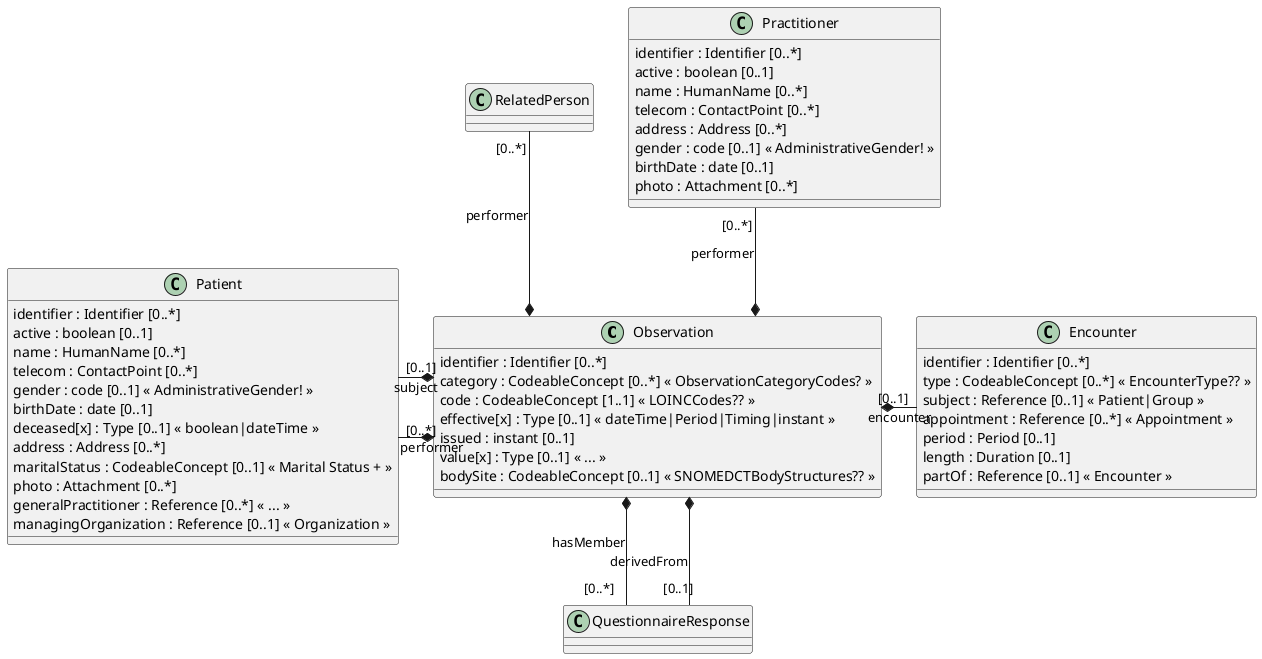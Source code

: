 @startuml
' ========================================
' start: configuration
' ========================================

skinparam linetype ortho

' ========================================
' end: configuration
' ========================================

' ========================================
' start: definition of entities/classes
' ========================================

class Observation {
  identifier : Identifier [0..*]
  category : CodeableConcept [0..*] « ObservationCategoryCodes? »
  code : CodeableConcept [1..1] « LOINCCodes?? »
  effective[x] : Type [0..1] « dateTime|Period|Timing|instant »
  issued : instant [0..1]
  value[x] : Type [0..1] « ... »
  bodySite : CodeableConcept [0..1] « SNOMEDCTBodyStructures?? »
}

class Encounter {
  identifier : Identifier [0..*]
  type : CodeableConcept [0..*] « EncounterType?? »
  subject : Reference [0..1] « Patient|Group »
  appointment : Reference [0..*] « Appointment »
  period : Period [0..1]
  length : Duration [0..1]
  partOf : Reference [0..1] « Encounter »
}

class Patient {
  identifier : Identifier [0..*]
  active : boolean [0..1]
  name : HumanName [0..*]
  telecom : ContactPoint [0..*]
  gender : code [0..1] « AdministrativeGender! »
  birthDate : date [0..1]
  deceased[x] : Type [0..1] « boolean|dateTime »
  address : Address [0..*]
  maritalStatus : CodeableConcept [0..1] « Marital Status + »
  photo : Attachment [0..*]
  generalPractitioner : Reference [0..*] « ... »
  managingOrganization : Reference [0..1] « Organization »
}

class Practitioner {
  identifier : Identifier [0..*]
  active : boolean [0..1]
  name : HumanName [0..*]
  telecom : ContactPoint [0..*]
  address : Address [0..*]
  gender : code [0..1] « AdministrativeGender! »
  birthDate : date [0..1]
  photo : Attachment [0..*]
}

' ========================================
' end: definition of entities/classes
' ========================================

' ========================================
' start: definition of associations
' ========================================

Observation *-l- "[0..1]" Patient : subject
Observation *-r- "[0..1]" Encounter : encounter
Observation *-u- "[0..*]" Practitioner : performer
Observation *-u- "[0..*]" Patient : performer
Observation *-u- "[0..*]" RelatedPerson : performer
'Observation *-- "[0..*]" Observation : hasMember
Observation *-d- "[0..*]" QuestionnaireResponse : hasMember
'Observation *-- "[0..*]" Observation : derivedFrom
Observation *-d- "[0..1]" QuestionnaireResponse : derivedFrom

' ========================================
' end: definition of associations
' ========================================
@enduml
